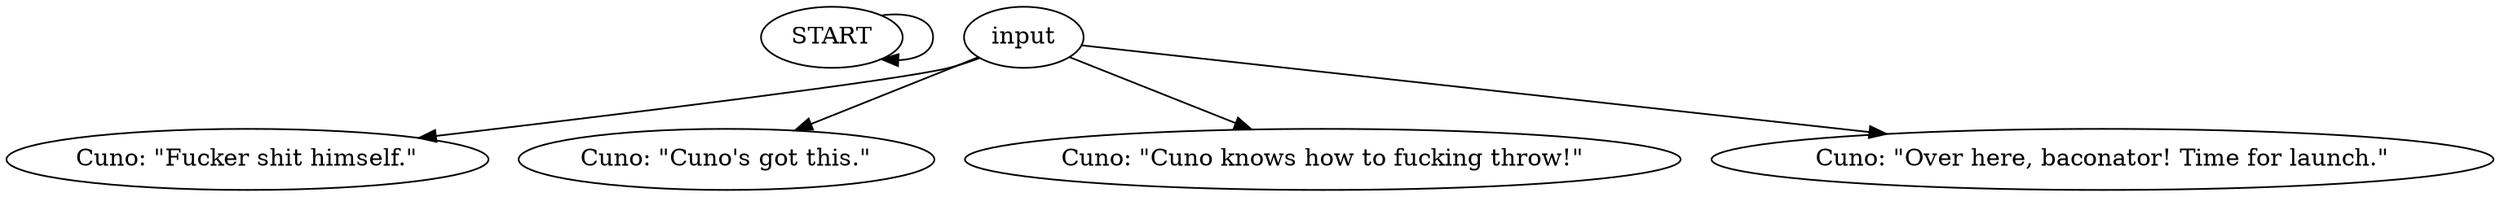 # YARD / CUNO barks
# Cuno throws stones and sometimes responds to Cunoesse
# ==================================================
digraph G {
	  0 [label="START"];
	  1 [label="input"];
	  2 [label="Cuno: \"Fucker shit himself.\""];
	  3 [label="Cuno: \"Cuno's got this.\""];
	  4 [label="Cuno: \"Cuno knows how to fucking throw!\""];
	  5 [label="Cuno: \"Over here, baconator! Time for launch.\""];
	  0 -> 0
	  1 -> 2
	  1 -> 3
	  1 -> 4
	  1 -> 5
}

